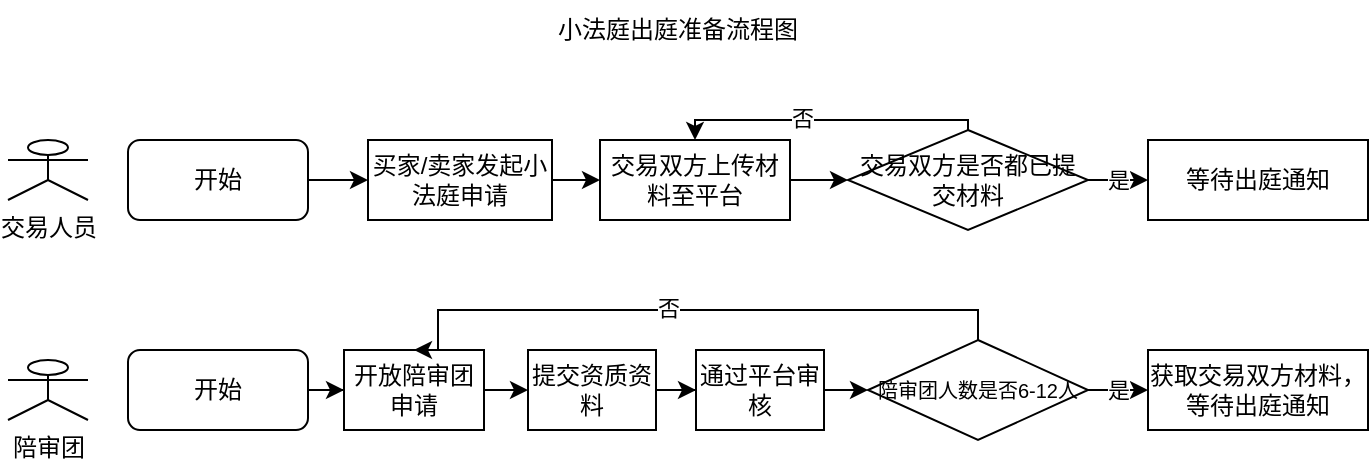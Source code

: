 <mxfile version="20.6.0" type="github">
  <diagram id="4zhZqUck9lz8sgFO87ou" name="第 1 页">
    <mxGraphModel dx="779" dy="1982" grid="1" gridSize="10" guides="1" tooltips="1" connect="1" arrows="1" fold="1" page="1" pageScale="1" pageWidth="827" pageHeight="1169" math="0" shadow="0">
      <root>
        <mxCell id="0" />
        <mxCell id="1" parent="0" />
        <mxCell id="5pUDHYPp18FeXF1OPH93-1" value="小法庭出庭准备流程图" style="text;html=1;strokeColor=none;fillColor=none;align=center;verticalAlign=middle;whiteSpace=wrap;rounded=0;" vertex="1" parent="1">
          <mxGeometry x="330" y="-10" width="150" height="30" as="geometry" />
        </mxCell>
        <mxCell id="5pUDHYPp18FeXF1OPH93-2" value="交易人员" style="shape=umlActor;verticalLabelPosition=bottom;verticalAlign=top;html=1;outlineConnect=0;" vertex="1" parent="1">
          <mxGeometry x="70" y="60" width="40" height="30" as="geometry" />
        </mxCell>
        <mxCell id="5pUDHYPp18FeXF1OPH93-3" value="陪审团" style="shape=umlActor;verticalLabelPosition=bottom;verticalAlign=top;html=1;outlineConnect=0;" vertex="1" parent="1">
          <mxGeometry x="70" y="170" width="40" height="30" as="geometry" />
        </mxCell>
        <mxCell id="5pUDHYPp18FeXF1OPH93-9" style="edgeStyle=orthogonalEdgeStyle;rounded=0;orthogonalLoop=1;jettySize=auto;html=1;entryX=0;entryY=0.5;entryDx=0;entryDy=0;" edge="1" parent="1" source="5pUDHYPp18FeXF1OPH93-4" target="5pUDHYPp18FeXF1OPH93-5">
          <mxGeometry relative="1" as="geometry" />
        </mxCell>
        <mxCell id="5pUDHYPp18FeXF1OPH93-4" value="开始" style="rounded=1;whiteSpace=wrap;html=1;" vertex="1" parent="1">
          <mxGeometry x="130" y="60" width="90" height="40" as="geometry" />
        </mxCell>
        <mxCell id="5pUDHYPp18FeXF1OPH93-10" style="edgeStyle=orthogonalEdgeStyle;rounded=0;orthogonalLoop=1;jettySize=auto;html=1;entryX=0;entryY=0.5;entryDx=0;entryDy=0;" edge="1" parent="1" source="5pUDHYPp18FeXF1OPH93-5" target="5pUDHYPp18FeXF1OPH93-6">
          <mxGeometry relative="1" as="geometry" />
        </mxCell>
        <mxCell id="5pUDHYPp18FeXF1OPH93-5" value="买家/卖家发起小法庭申请" style="rounded=0;whiteSpace=wrap;html=1;" vertex="1" parent="1">
          <mxGeometry x="250" y="60" width="92" height="40" as="geometry" />
        </mxCell>
        <mxCell id="5pUDHYPp18FeXF1OPH93-11" style="edgeStyle=orthogonalEdgeStyle;rounded=0;orthogonalLoop=1;jettySize=auto;html=1;" edge="1" parent="1" source="5pUDHYPp18FeXF1OPH93-6" target="5pUDHYPp18FeXF1OPH93-7">
          <mxGeometry relative="1" as="geometry" />
        </mxCell>
        <mxCell id="5pUDHYPp18FeXF1OPH93-6" value="交易双方上传材料至平台" style="rounded=0;whiteSpace=wrap;html=1;" vertex="1" parent="1">
          <mxGeometry x="366" y="60" width="95" height="40" as="geometry" />
        </mxCell>
        <mxCell id="5pUDHYPp18FeXF1OPH93-13" value="是" style="edgeStyle=orthogonalEdgeStyle;rounded=0;orthogonalLoop=1;jettySize=auto;html=1;" edge="1" parent="1" source="5pUDHYPp18FeXF1OPH93-7" target="5pUDHYPp18FeXF1OPH93-8">
          <mxGeometry relative="1" as="geometry" />
        </mxCell>
        <mxCell id="5pUDHYPp18FeXF1OPH93-24" style="edgeStyle=orthogonalEdgeStyle;rounded=0;orthogonalLoop=1;jettySize=auto;html=1;entryX=0.5;entryY=0;entryDx=0;entryDy=0;" edge="1" parent="1" source="5pUDHYPp18FeXF1OPH93-7" target="5pUDHYPp18FeXF1OPH93-6">
          <mxGeometry relative="1" as="geometry">
            <Array as="points">
              <mxPoint x="550" y="50" />
              <mxPoint x="414" y="50" />
            </Array>
          </mxGeometry>
        </mxCell>
        <mxCell id="5pUDHYPp18FeXF1OPH93-25" value="否" style="edgeLabel;html=1;align=center;verticalAlign=middle;resizable=0;points=[];" vertex="1" connectable="0" parent="5pUDHYPp18FeXF1OPH93-24">
          <mxGeometry x="0.159" y="-1" relative="1" as="geometry">
            <mxPoint as="offset" />
          </mxGeometry>
        </mxCell>
        <mxCell id="5pUDHYPp18FeXF1OPH93-7" value="交易双方是否都已提交材料" style="rhombus;whiteSpace=wrap;html=1;" vertex="1" parent="1">
          <mxGeometry x="490" y="55" width="120" height="50" as="geometry" />
        </mxCell>
        <mxCell id="5pUDHYPp18FeXF1OPH93-8" value="等待出庭通知" style="rounded=0;whiteSpace=wrap;html=1;" vertex="1" parent="1">
          <mxGeometry x="640" y="60" width="110" height="40" as="geometry" />
        </mxCell>
        <mxCell id="5pUDHYPp18FeXF1OPH93-14" style="edgeStyle=orthogonalEdgeStyle;rounded=0;orthogonalLoop=1;jettySize=auto;html=1;entryX=0;entryY=0.5;entryDx=0;entryDy=0;" edge="1" source="5pUDHYPp18FeXF1OPH93-15" target="5pUDHYPp18FeXF1OPH93-17" parent="1">
          <mxGeometry relative="1" as="geometry" />
        </mxCell>
        <mxCell id="5pUDHYPp18FeXF1OPH93-15" value="开始" style="rounded=1;whiteSpace=wrap;html=1;" vertex="1" parent="1">
          <mxGeometry x="130" y="165" width="90" height="40" as="geometry" />
        </mxCell>
        <mxCell id="5pUDHYPp18FeXF1OPH93-16" style="edgeStyle=orthogonalEdgeStyle;rounded=0;orthogonalLoop=1;jettySize=auto;html=1;entryX=0;entryY=0.5;entryDx=0;entryDy=0;" edge="1" source="5pUDHYPp18FeXF1OPH93-17" target="5pUDHYPp18FeXF1OPH93-19" parent="1">
          <mxGeometry relative="1" as="geometry" />
        </mxCell>
        <mxCell id="5pUDHYPp18FeXF1OPH93-17" value="开放陪审团申请" style="rounded=0;whiteSpace=wrap;html=1;" vertex="1" parent="1">
          <mxGeometry x="238" y="165" width="70" height="40" as="geometry" />
        </mxCell>
        <mxCell id="5pUDHYPp18FeXF1OPH93-29" style="edgeStyle=orthogonalEdgeStyle;rounded=0;orthogonalLoop=1;jettySize=auto;html=1;entryX=0;entryY=0.5;entryDx=0;entryDy=0;fontSize=10;" edge="1" parent="1" source="5pUDHYPp18FeXF1OPH93-19" target="5pUDHYPp18FeXF1OPH93-26">
          <mxGeometry relative="1" as="geometry" />
        </mxCell>
        <mxCell id="5pUDHYPp18FeXF1OPH93-19" value="提交资质资料" style="rounded=0;whiteSpace=wrap;html=1;" vertex="1" parent="1">
          <mxGeometry x="330" y="165" width="64" height="40" as="geometry" />
        </mxCell>
        <mxCell id="5pUDHYPp18FeXF1OPH93-20" value="是" style="edgeStyle=orthogonalEdgeStyle;rounded=0;orthogonalLoop=1;jettySize=auto;html=1;" edge="1" source="5pUDHYPp18FeXF1OPH93-21" target="5pUDHYPp18FeXF1OPH93-22" parent="1">
          <mxGeometry relative="1" as="geometry" />
        </mxCell>
        <mxCell id="5pUDHYPp18FeXF1OPH93-27" style="edgeStyle=orthogonalEdgeStyle;rounded=0;orthogonalLoop=1;jettySize=auto;html=1;entryX=0.5;entryY=0;entryDx=0;entryDy=0;" edge="1" parent="1" source="5pUDHYPp18FeXF1OPH93-21" target="5pUDHYPp18FeXF1OPH93-17">
          <mxGeometry relative="1" as="geometry">
            <Array as="points">
              <mxPoint x="555" y="145" />
              <mxPoint x="285" y="145" />
            </Array>
          </mxGeometry>
        </mxCell>
        <mxCell id="5pUDHYPp18FeXF1OPH93-28" value="否" style="edgeLabel;html=1;align=center;verticalAlign=middle;resizable=0;points=[];" vertex="1" connectable="0" parent="5pUDHYPp18FeXF1OPH93-27">
          <mxGeometry x="0.071" y="-1" relative="1" as="geometry">
            <mxPoint as="offset" />
          </mxGeometry>
        </mxCell>
        <mxCell id="5pUDHYPp18FeXF1OPH93-21" value="&lt;font style=&quot;font-size: 10px;&quot;&gt;陪审团人数是否6-12人&lt;/font&gt;" style="rhombus;whiteSpace=wrap;html=1;fontSize=10;" vertex="1" parent="1">
          <mxGeometry x="500" y="160" width="110" height="50" as="geometry" />
        </mxCell>
        <mxCell id="5pUDHYPp18FeXF1OPH93-22" value="获取交易双方材料，等待出庭通知" style="rounded=0;whiteSpace=wrap;html=1;" vertex="1" parent="1">
          <mxGeometry x="640" y="165" width="110" height="40" as="geometry" />
        </mxCell>
        <mxCell id="5pUDHYPp18FeXF1OPH93-30" style="edgeStyle=orthogonalEdgeStyle;rounded=0;orthogonalLoop=1;jettySize=auto;html=1;entryX=0;entryY=0.5;entryDx=0;entryDy=0;fontSize=10;" edge="1" parent="1" source="5pUDHYPp18FeXF1OPH93-26" target="5pUDHYPp18FeXF1OPH93-21">
          <mxGeometry relative="1" as="geometry" />
        </mxCell>
        <mxCell id="5pUDHYPp18FeXF1OPH93-26" value="通过平台审核" style="rounded=0;whiteSpace=wrap;html=1;" vertex="1" parent="1">
          <mxGeometry x="414" y="165" width="64" height="40" as="geometry" />
        </mxCell>
      </root>
    </mxGraphModel>
  </diagram>
</mxfile>
